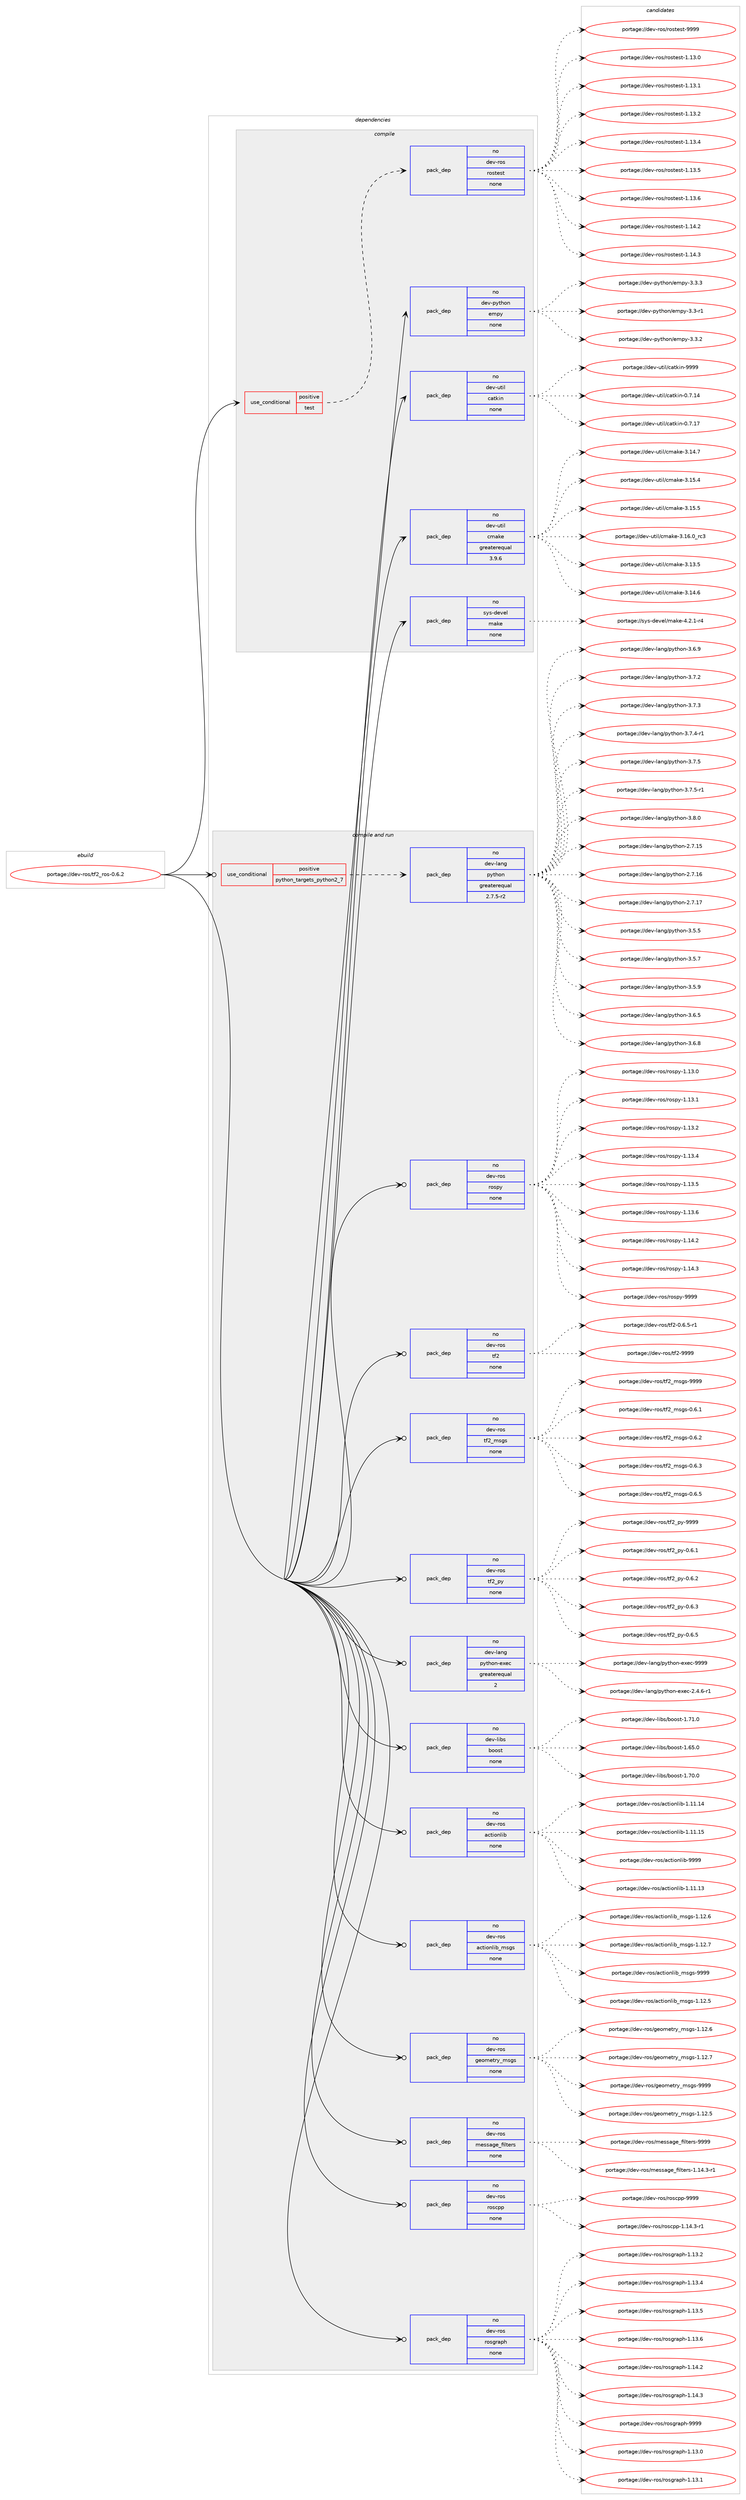 digraph prolog {

# *************
# Graph options
# *************

newrank=true;
concentrate=true;
compound=true;
graph [rankdir=LR,fontname=Helvetica,fontsize=10,ranksep=1.5];#, ranksep=2.5, nodesep=0.2];
edge  [arrowhead=vee];
node  [fontname=Helvetica,fontsize=10];

# **********
# The ebuild
# **********

subgraph cluster_leftcol {
color=gray;
rank=same;
label=<<i>ebuild</i>>;
id [label="portage://dev-ros/tf2_ros-0.6.2", color=red, width=4, href="../dev-ros/tf2_ros-0.6.2.svg"];
}

# ****************
# The dependencies
# ****************

subgraph cluster_midcol {
color=gray;
label=<<i>dependencies</i>>;
subgraph cluster_compile {
fillcolor="#eeeeee";
style=filled;
label=<<i>compile</i>>;
subgraph cond45586 {
dependency206369 [label=<<TABLE BORDER="0" CELLBORDER="1" CELLSPACING="0" CELLPADDING="4"><TR><TD ROWSPAN="3" CELLPADDING="10">use_conditional</TD></TR><TR><TD>positive</TD></TR><TR><TD>test</TD></TR></TABLE>>, shape=none, color=red];
subgraph pack157355 {
dependency206370 [label=<<TABLE BORDER="0" CELLBORDER="1" CELLSPACING="0" CELLPADDING="4" WIDTH="220"><TR><TD ROWSPAN="6" CELLPADDING="30">pack_dep</TD></TR><TR><TD WIDTH="110">no</TD></TR><TR><TD>dev-ros</TD></TR><TR><TD>rostest</TD></TR><TR><TD>none</TD></TR><TR><TD></TD></TR></TABLE>>, shape=none, color=blue];
}
dependency206369:e -> dependency206370:w [weight=20,style="dashed",arrowhead="vee"];
}
id:e -> dependency206369:w [weight=20,style="solid",arrowhead="vee"];
subgraph pack157356 {
dependency206371 [label=<<TABLE BORDER="0" CELLBORDER="1" CELLSPACING="0" CELLPADDING="4" WIDTH="220"><TR><TD ROWSPAN="6" CELLPADDING="30">pack_dep</TD></TR><TR><TD WIDTH="110">no</TD></TR><TR><TD>dev-python</TD></TR><TR><TD>empy</TD></TR><TR><TD>none</TD></TR><TR><TD></TD></TR></TABLE>>, shape=none, color=blue];
}
id:e -> dependency206371:w [weight=20,style="solid",arrowhead="vee"];
subgraph pack157357 {
dependency206372 [label=<<TABLE BORDER="0" CELLBORDER="1" CELLSPACING="0" CELLPADDING="4" WIDTH="220"><TR><TD ROWSPAN="6" CELLPADDING="30">pack_dep</TD></TR><TR><TD WIDTH="110">no</TD></TR><TR><TD>dev-util</TD></TR><TR><TD>catkin</TD></TR><TR><TD>none</TD></TR><TR><TD></TD></TR></TABLE>>, shape=none, color=blue];
}
id:e -> dependency206372:w [weight=20,style="solid",arrowhead="vee"];
subgraph pack157358 {
dependency206373 [label=<<TABLE BORDER="0" CELLBORDER="1" CELLSPACING="0" CELLPADDING="4" WIDTH="220"><TR><TD ROWSPAN="6" CELLPADDING="30">pack_dep</TD></TR><TR><TD WIDTH="110">no</TD></TR><TR><TD>dev-util</TD></TR><TR><TD>cmake</TD></TR><TR><TD>greaterequal</TD></TR><TR><TD>3.9.6</TD></TR></TABLE>>, shape=none, color=blue];
}
id:e -> dependency206373:w [weight=20,style="solid",arrowhead="vee"];
subgraph pack157359 {
dependency206374 [label=<<TABLE BORDER="0" CELLBORDER="1" CELLSPACING="0" CELLPADDING="4" WIDTH="220"><TR><TD ROWSPAN="6" CELLPADDING="30">pack_dep</TD></TR><TR><TD WIDTH="110">no</TD></TR><TR><TD>sys-devel</TD></TR><TR><TD>make</TD></TR><TR><TD>none</TD></TR><TR><TD></TD></TR></TABLE>>, shape=none, color=blue];
}
id:e -> dependency206374:w [weight=20,style="solid",arrowhead="vee"];
}
subgraph cluster_compileandrun {
fillcolor="#eeeeee";
style=filled;
label=<<i>compile and run</i>>;
subgraph cond45587 {
dependency206375 [label=<<TABLE BORDER="0" CELLBORDER="1" CELLSPACING="0" CELLPADDING="4"><TR><TD ROWSPAN="3" CELLPADDING="10">use_conditional</TD></TR><TR><TD>positive</TD></TR><TR><TD>python_targets_python2_7</TD></TR></TABLE>>, shape=none, color=red];
subgraph pack157360 {
dependency206376 [label=<<TABLE BORDER="0" CELLBORDER="1" CELLSPACING="0" CELLPADDING="4" WIDTH="220"><TR><TD ROWSPAN="6" CELLPADDING="30">pack_dep</TD></TR><TR><TD WIDTH="110">no</TD></TR><TR><TD>dev-lang</TD></TR><TR><TD>python</TD></TR><TR><TD>greaterequal</TD></TR><TR><TD>2.7.5-r2</TD></TR></TABLE>>, shape=none, color=blue];
}
dependency206375:e -> dependency206376:w [weight=20,style="dashed",arrowhead="vee"];
}
id:e -> dependency206375:w [weight=20,style="solid",arrowhead="odotvee"];
subgraph pack157361 {
dependency206377 [label=<<TABLE BORDER="0" CELLBORDER="1" CELLSPACING="0" CELLPADDING="4" WIDTH="220"><TR><TD ROWSPAN="6" CELLPADDING="30">pack_dep</TD></TR><TR><TD WIDTH="110">no</TD></TR><TR><TD>dev-lang</TD></TR><TR><TD>python-exec</TD></TR><TR><TD>greaterequal</TD></TR><TR><TD>2</TD></TR></TABLE>>, shape=none, color=blue];
}
id:e -> dependency206377:w [weight=20,style="solid",arrowhead="odotvee"];
subgraph pack157362 {
dependency206378 [label=<<TABLE BORDER="0" CELLBORDER="1" CELLSPACING="0" CELLPADDING="4" WIDTH="220"><TR><TD ROWSPAN="6" CELLPADDING="30">pack_dep</TD></TR><TR><TD WIDTH="110">no</TD></TR><TR><TD>dev-libs</TD></TR><TR><TD>boost</TD></TR><TR><TD>none</TD></TR><TR><TD></TD></TR></TABLE>>, shape=none, color=blue];
}
id:e -> dependency206378:w [weight=20,style="solid",arrowhead="odotvee"];
subgraph pack157363 {
dependency206379 [label=<<TABLE BORDER="0" CELLBORDER="1" CELLSPACING="0" CELLPADDING="4" WIDTH="220"><TR><TD ROWSPAN="6" CELLPADDING="30">pack_dep</TD></TR><TR><TD WIDTH="110">no</TD></TR><TR><TD>dev-ros</TD></TR><TR><TD>actionlib</TD></TR><TR><TD>none</TD></TR><TR><TD></TD></TR></TABLE>>, shape=none, color=blue];
}
id:e -> dependency206379:w [weight=20,style="solid",arrowhead="odotvee"];
subgraph pack157364 {
dependency206380 [label=<<TABLE BORDER="0" CELLBORDER="1" CELLSPACING="0" CELLPADDING="4" WIDTH="220"><TR><TD ROWSPAN="6" CELLPADDING="30">pack_dep</TD></TR><TR><TD WIDTH="110">no</TD></TR><TR><TD>dev-ros</TD></TR><TR><TD>actionlib_msgs</TD></TR><TR><TD>none</TD></TR><TR><TD></TD></TR></TABLE>>, shape=none, color=blue];
}
id:e -> dependency206380:w [weight=20,style="solid",arrowhead="odotvee"];
subgraph pack157365 {
dependency206381 [label=<<TABLE BORDER="0" CELLBORDER="1" CELLSPACING="0" CELLPADDING="4" WIDTH="220"><TR><TD ROWSPAN="6" CELLPADDING="30">pack_dep</TD></TR><TR><TD WIDTH="110">no</TD></TR><TR><TD>dev-ros</TD></TR><TR><TD>geometry_msgs</TD></TR><TR><TD>none</TD></TR><TR><TD></TD></TR></TABLE>>, shape=none, color=blue];
}
id:e -> dependency206381:w [weight=20,style="solid",arrowhead="odotvee"];
subgraph pack157366 {
dependency206382 [label=<<TABLE BORDER="0" CELLBORDER="1" CELLSPACING="0" CELLPADDING="4" WIDTH="220"><TR><TD ROWSPAN="6" CELLPADDING="30">pack_dep</TD></TR><TR><TD WIDTH="110">no</TD></TR><TR><TD>dev-ros</TD></TR><TR><TD>message_filters</TD></TR><TR><TD>none</TD></TR><TR><TD></TD></TR></TABLE>>, shape=none, color=blue];
}
id:e -> dependency206382:w [weight=20,style="solid",arrowhead="odotvee"];
subgraph pack157367 {
dependency206383 [label=<<TABLE BORDER="0" CELLBORDER="1" CELLSPACING="0" CELLPADDING="4" WIDTH="220"><TR><TD ROWSPAN="6" CELLPADDING="30">pack_dep</TD></TR><TR><TD WIDTH="110">no</TD></TR><TR><TD>dev-ros</TD></TR><TR><TD>roscpp</TD></TR><TR><TD>none</TD></TR><TR><TD></TD></TR></TABLE>>, shape=none, color=blue];
}
id:e -> dependency206383:w [weight=20,style="solid",arrowhead="odotvee"];
subgraph pack157368 {
dependency206384 [label=<<TABLE BORDER="0" CELLBORDER="1" CELLSPACING="0" CELLPADDING="4" WIDTH="220"><TR><TD ROWSPAN="6" CELLPADDING="30">pack_dep</TD></TR><TR><TD WIDTH="110">no</TD></TR><TR><TD>dev-ros</TD></TR><TR><TD>rosgraph</TD></TR><TR><TD>none</TD></TR><TR><TD></TD></TR></TABLE>>, shape=none, color=blue];
}
id:e -> dependency206384:w [weight=20,style="solid",arrowhead="odotvee"];
subgraph pack157369 {
dependency206385 [label=<<TABLE BORDER="0" CELLBORDER="1" CELLSPACING="0" CELLPADDING="4" WIDTH="220"><TR><TD ROWSPAN="6" CELLPADDING="30">pack_dep</TD></TR><TR><TD WIDTH="110">no</TD></TR><TR><TD>dev-ros</TD></TR><TR><TD>rospy</TD></TR><TR><TD>none</TD></TR><TR><TD></TD></TR></TABLE>>, shape=none, color=blue];
}
id:e -> dependency206385:w [weight=20,style="solid",arrowhead="odotvee"];
subgraph pack157370 {
dependency206386 [label=<<TABLE BORDER="0" CELLBORDER="1" CELLSPACING="0" CELLPADDING="4" WIDTH="220"><TR><TD ROWSPAN="6" CELLPADDING="30">pack_dep</TD></TR><TR><TD WIDTH="110">no</TD></TR><TR><TD>dev-ros</TD></TR><TR><TD>tf2</TD></TR><TR><TD>none</TD></TR><TR><TD></TD></TR></TABLE>>, shape=none, color=blue];
}
id:e -> dependency206386:w [weight=20,style="solid",arrowhead="odotvee"];
subgraph pack157371 {
dependency206387 [label=<<TABLE BORDER="0" CELLBORDER="1" CELLSPACING="0" CELLPADDING="4" WIDTH="220"><TR><TD ROWSPAN="6" CELLPADDING="30">pack_dep</TD></TR><TR><TD WIDTH="110">no</TD></TR><TR><TD>dev-ros</TD></TR><TR><TD>tf2_msgs</TD></TR><TR><TD>none</TD></TR><TR><TD></TD></TR></TABLE>>, shape=none, color=blue];
}
id:e -> dependency206387:w [weight=20,style="solid",arrowhead="odotvee"];
subgraph pack157372 {
dependency206388 [label=<<TABLE BORDER="0" CELLBORDER="1" CELLSPACING="0" CELLPADDING="4" WIDTH="220"><TR><TD ROWSPAN="6" CELLPADDING="30">pack_dep</TD></TR><TR><TD WIDTH="110">no</TD></TR><TR><TD>dev-ros</TD></TR><TR><TD>tf2_py</TD></TR><TR><TD>none</TD></TR><TR><TD></TD></TR></TABLE>>, shape=none, color=blue];
}
id:e -> dependency206388:w [weight=20,style="solid",arrowhead="odotvee"];
}
subgraph cluster_run {
fillcolor="#eeeeee";
style=filled;
label=<<i>run</i>>;
}
}

# **************
# The candidates
# **************

subgraph cluster_choices {
rank=same;
color=gray;
label=<<i>candidates</i>>;

subgraph choice157355 {
color=black;
nodesep=1;
choiceportage100101118451141111154711411111511610111511645494649514648 [label="portage://dev-ros/rostest-1.13.0", color=red, width=4,href="../dev-ros/rostest-1.13.0.svg"];
choiceportage100101118451141111154711411111511610111511645494649514649 [label="portage://dev-ros/rostest-1.13.1", color=red, width=4,href="../dev-ros/rostest-1.13.1.svg"];
choiceportage100101118451141111154711411111511610111511645494649514650 [label="portage://dev-ros/rostest-1.13.2", color=red, width=4,href="../dev-ros/rostest-1.13.2.svg"];
choiceportage100101118451141111154711411111511610111511645494649514652 [label="portage://dev-ros/rostest-1.13.4", color=red, width=4,href="../dev-ros/rostest-1.13.4.svg"];
choiceportage100101118451141111154711411111511610111511645494649514653 [label="portage://dev-ros/rostest-1.13.5", color=red, width=4,href="../dev-ros/rostest-1.13.5.svg"];
choiceportage100101118451141111154711411111511610111511645494649514654 [label="portage://dev-ros/rostest-1.13.6", color=red, width=4,href="../dev-ros/rostest-1.13.6.svg"];
choiceportage100101118451141111154711411111511610111511645494649524650 [label="portage://dev-ros/rostest-1.14.2", color=red, width=4,href="../dev-ros/rostest-1.14.2.svg"];
choiceportage100101118451141111154711411111511610111511645494649524651 [label="portage://dev-ros/rostest-1.14.3", color=red, width=4,href="../dev-ros/rostest-1.14.3.svg"];
choiceportage10010111845114111115471141111151161011151164557575757 [label="portage://dev-ros/rostest-9999", color=red, width=4,href="../dev-ros/rostest-9999.svg"];
dependency206370:e -> choiceportage100101118451141111154711411111511610111511645494649514648:w [style=dotted,weight="100"];
dependency206370:e -> choiceportage100101118451141111154711411111511610111511645494649514649:w [style=dotted,weight="100"];
dependency206370:e -> choiceportage100101118451141111154711411111511610111511645494649514650:w [style=dotted,weight="100"];
dependency206370:e -> choiceportage100101118451141111154711411111511610111511645494649514652:w [style=dotted,weight="100"];
dependency206370:e -> choiceportage100101118451141111154711411111511610111511645494649514653:w [style=dotted,weight="100"];
dependency206370:e -> choiceportage100101118451141111154711411111511610111511645494649514654:w [style=dotted,weight="100"];
dependency206370:e -> choiceportage100101118451141111154711411111511610111511645494649524650:w [style=dotted,weight="100"];
dependency206370:e -> choiceportage100101118451141111154711411111511610111511645494649524651:w [style=dotted,weight="100"];
dependency206370:e -> choiceportage10010111845114111115471141111151161011151164557575757:w [style=dotted,weight="100"];
}
subgraph choice157356 {
color=black;
nodesep=1;
choiceportage1001011184511212111610411111047101109112121455146514511449 [label="portage://dev-python/empy-3.3-r1", color=red, width=4,href="../dev-python/empy-3.3-r1.svg"];
choiceportage1001011184511212111610411111047101109112121455146514650 [label="portage://dev-python/empy-3.3.2", color=red, width=4,href="../dev-python/empy-3.3.2.svg"];
choiceportage1001011184511212111610411111047101109112121455146514651 [label="portage://dev-python/empy-3.3.3", color=red, width=4,href="../dev-python/empy-3.3.3.svg"];
dependency206371:e -> choiceportage1001011184511212111610411111047101109112121455146514511449:w [style=dotted,weight="100"];
dependency206371:e -> choiceportage1001011184511212111610411111047101109112121455146514650:w [style=dotted,weight="100"];
dependency206371:e -> choiceportage1001011184511212111610411111047101109112121455146514651:w [style=dotted,weight="100"];
}
subgraph choice157357 {
color=black;
nodesep=1;
choiceportage1001011184511711610510847999711610710511045484655464952 [label="portage://dev-util/catkin-0.7.14", color=red, width=4,href="../dev-util/catkin-0.7.14.svg"];
choiceportage1001011184511711610510847999711610710511045484655464955 [label="portage://dev-util/catkin-0.7.17", color=red, width=4,href="../dev-util/catkin-0.7.17.svg"];
choiceportage100101118451171161051084799971161071051104557575757 [label="portage://dev-util/catkin-9999", color=red, width=4,href="../dev-util/catkin-9999.svg"];
dependency206372:e -> choiceportage1001011184511711610510847999711610710511045484655464952:w [style=dotted,weight="100"];
dependency206372:e -> choiceportage1001011184511711610510847999711610710511045484655464955:w [style=dotted,weight="100"];
dependency206372:e -> choiceportage100101118451171161051084799971161071051104557575757:w [style=dotted,weight="100"];
}
subgraph choice157358 {
color=black;
nodesep=1;
choiceportage1001011184511711610510847991099710710145514649514653 [label="portage://dev-util/cmake-3.13.5", color=red, width=4,href="../dev-util/cmake-3.13.5.svg"];
choiceportage1001011184511711610510847991099710710145514649524654 [label="portage://dev-util/cmake-3.14.6", color=red, width=4,href="../dev-util/cmake-3.14.6.svg"];
choiceportage1001011184511711610510847991099710710145514649524655 [label="portage://dev-util/cmake-3.14.7", color=red, width=4,href="../dev-util/cmake-3.14.7.svg"];
choiceportage1001011184511711610510847991099710710145514649534652 [label="portage://dev-util/cmake-3.15.4", color=red, width=4,href="../dev-util/cmake-3.15.4.svg"];
choiceportage1001011184511711610510847991099710710145514649534653 [label="portage://dev-util/cmake-3.15.5", color=red, width=4,href="../dev-util/cmake-3.15.5.svg"];
choiceportage1001011184511711610510847991099710710145514649544648951149951 [label="portage://dev-util/cmake-3.16.0_rc3", color=red, width=4,href="../dev-util/cmake-3.16.0_rc3.svg"];
dependency206373:e -> choiceportage1001011184511711610510847991099710710145514649514653:w [style=dotted,weight="100"];
dependency206373:e -> choiceportage1001011184511711610510847991099710710145514649524654:w [style=dotted,weight="100"];
dependency206373:e -> choiceportage1001011184511711610510847991099710710145514649524655:w [style=dotted,weight="100"];
dependency206373:e -> choiceportage1001011184511711610510847991099710710145514649534652:w [style=dotted,weight="100"];
dependency206373:e -> choiceportage1001011184511711610510847991099710710145514649534653:w [style=dotted,weight="100"];
dependency206373:e -> choiceportage1001011184511711610510847991099710710145514649544648951149951:w [style=dotted,weight="100"];
}
subgraph choice157359 {
color=black;
nodesep=1;
choiceportage1151211154510010111810110847109971071014552465046494511452 [label="portage://sys-devel/make-4.2.1-r4", color=red, width=4,href="../sys-devel/make-4.2.1-r4.svg"];
dependency206374:e -> choiceportage1151211154510010111810110847109971071014552465046494511452:w [style=dotted,weight="100"];
}
subgraph choice157360 {
color=black;
nodesep=1;
choiceportage10010111845108971101034711212111610411111045504655464953 [label="portage://dev-lang/python-2.7.15", color=red, width=4,href="../dev-lang/python-2.7.15.svg"];
choiceportage10010111845108971101034711212111610411111045504655464954 [label="portage://dev-lang/python-2.7.16", color=red, width=4,href="../dev-lang/python-2.7.16.svg"];
choiceportage10010111845108971101034711212111610411111045504655464955 [label="portage://dev-lang/python-2.7.17", color=red, width=4,href="../dev-lang/python-2.7.17.svg"];
choiceportage100101118451089711010347112121116104111110455146534653 [label="portage://dev-lang/python-3.5.5", color=red, width=4,href="../dev-lang/python-3.5.5.svg"];
choiceportage100101118451089711010347112121116104111110455146534655 [label="portage://dev-lang/python-3.5.7", color=red, width=4,href="../dev-lang/python-3.5.7.svg"];
choiceportage100101118451089711010347112121116104111110455146534657 [label="portage://dev-lang/python-3.5.9", color=red, width=4,href="../dev-lang/python-3.5.9.svg"];
choiceportage100101118451089711010347112121116104111110455146544653 [label="portage://dev-lang/python-3.6.5", color=red, width=4,href="../dev-lang/python-3.6.5.svg"];
choiceportage100101118451089711010347112121116104111110455146544656 [label="portage://dev-lang/python-3.6.8", color=red, width=4,href="../dev-lang/python-3.6.8.svg"];
choiceportage100101118451089711010347112121116104111110455146544657 [label="portage://dev-lang/python-3.6.9", color=red, width=4,href="../dev-lang/python-3.6.9.svg"];
choiceportage100101118451089711010347112121116104111110455146554650 [label="portage://dev-lang/python-3.7.2", color=red, width=4,href="../dev-lang/python-3.7.2.svg"];
choiceportage100101118451089711010347112121116104111110455146554651 [label="portage://dev-lang/python-3.7.3", color=red, width=4,href="../dev-lang/python-3.7.3.svg"];
choiceportage1001011184510897110103471121211161041111104551465546524511449 [label="portage://dev-lang/python-3.7.4-r1", color=red, width=4,href="../dev-lang/python-3.7.4-r1.svg"];
choiceportage100101118451089711010347112121116104111110455146554653 [label="portage://dev-lang/python-3.7.5", color=red, width=4,href="../dev-lang/python-3.7.5.svg"];
choiceportage1001011184510897110103471121211161041111104551465546534511449 [label="portage://dev-lang/python-3.7.5-r1", color=red, width=4,href="../dev-lang/python-3.7.5-r1.svg"];
choiceportage100101118451089711010347112121116104111110455146564648 [label="portage://dev-lang/python-3.8.0", color=red, width=4,href="../dev-lang/python-3.8.0.svg"];
dependency206376:e -> choiceportage10010111845108971101034711212111610411111045504655464953:w [style=dotted,weight="100"];
dependency206376:e -> choiceportage10010111845108971101034711212111610411111045504655464954:w [style=dotted,weight="100"];
dependency206376:e -> choiceportage10010111845108971101034711212111610411111045504655464955:w [style=dotted,weight="100"];
dependency206376:e -> choiceportage100101118451089711010347112121116104111110455146534653:w [style=dotted,weight="100"];
dependency206376:e -> choiceportage100101118451089711010347112121116104111110455146534655:w [style=dotted,weight="100"];
dependency206376:e -> choiceportage100101118451089711010347112121116104111110455146534657:w [style=dotted,weight="100"];
dependency206376:e -> choiceportage100101118451089711010347112121116104111110455146544653:w [style=dotted,weight="100"];
dependency206376:e -> choiceportage100101118451089711010347112121116104111110455146544656:w [style=dotted,weight="100"];
dependency206376:e -> choiceportage100101118451089711010347112121116104111110455146544657:w [style=dotted,weight="100"];
dependency206376:e -> choiceportage100101118451089711010347112121116104111110455146554650:w [style=dotted,weight="100"];
dependency206376:e -> choiceportage100101118451089711010347112121116104111110455146554651:w [style=dotted,weight="100"];
dependency206376:e -> choiceportage1001011184510897110103471121211161041111104551465546524511449:w [style=dotted,weight="100"];
dependency206376:e -> choiceportage100101118451089711010347112121116104111110455146554653:w [style=dotted,weight="100"];
dependency206376:e -> choiceportage1001011184510897110103471121211161041111104551465546534511449:w [style=dotted,weight="100"];
dependency206376:e -> choiceportage100101118451089711010347112121116104111110455146564648:w [style=dotted,weight="100"];
}
subgraph choice157361 {
color=black;
nodesep=1;
choiceportage10010111845108971101034711212111610411111045101120101994550465246544511449 [label="portage://dev-lang/python-exec-2.4.6-r1", color=red, width=4,href="../dev-lang/python-exec-2.4.6-r1.svg"];
choiceportage10010111845108971101034711212111610411111045101120101994557575757 [label="portage://dev-lang/python-exec-9999", color=red, width=4,href="../dev-lang/python-exec-9999.svg"];
dependency206377:e -> choiceportage10010111845108971101034711212111610411111045101120101994550465246544511449:w [style=dotted,weight="100"];
dependency206377:e -> choiceportage10010111845108971101034711212111610411111045101120101994557575757:w [style=dotted,weight="100"];
}
subgraph choice157362 {
color=black;
nodesep=1;
choiceportage1001011184510810598115479811111111511645494654534648 [label="portage://dev-libs/boost-1.65.0", color=red, width=4,href="../dev-libs/boost-1.65.0.svg"];
choiceportage1001011184510810598115479811111111511645494655484648 [label="portage://dev-libs/boost-1.70.0", color=red, width=4,href="../dev-libs/boost-1.70.0.svg"];
choiceportage1001011184510810598115479811111111511645494655494648 [label="portage://dev-libs/boost-1.71.0", color=red, width=4,href="../dev-libs/boost-1.71.0.svg"];
dependency206378:e -> choiceportage1001011184510810598115479811111111511645494654534648:w [style=dotted,weight="100"];
dependency206378:e -> choiceportage1001011184510810598115479811111111511645494655484648:w [style=dotted,weight="100"];
dependency206378:e -> choiceportage1001011184510810598115479811111111511645494655494648:w [style=dotted,weight="100"];
}
subgraph choice157363 {
color=black;
nodesep=1;
choiceportage10010111845114111115479799116105111110108105984549464949464951 [label="portage://dev-ros/actionlib-1.11.13", color=red, width=4,href="../dev-ros/actionlib-1.11.13.svg"];
choiceportage10010111845114111115479799116105111110108105984549464949464952 [label="portage://dev-ros/actionlib-1.11.14", color=red, width=4,href="../dev-ros/actionlib-1.11.14.svg"];
choiceportage10010111845114111115479799116105111110108105984549464949464953 [label="portage://dev-ros/actionlib-1.11.15", color=red, width=4,href="../dev-ros/actionlib-1.11.15.svg"];
choiceportage10010111845114111115479799116105111110108105984557575757 [label="portage://dev-ros/actionlib-9999", color=red, width=4,href="../dev-ros/actionlib-9999.svg"];
dependency206379:e -> choiceportage10010111845114111115479799116105111110108105984549464949464951:w [style=dotted,weight="100"];
dependency206379:e -> choiceportage10010111845114111115479799116105111110108105984549464949464952:w [style=dotted,weight="100"];
dependency206379:e -> choiceportage10010111845114111115479799116105111110108105984549464949464953:w [style=dotted,weight="100"];
dependency206379:e -> choiceportage10010111845114111115479799116105111110108105984557575757:w [style=dotted,weight="100"];
}
subgraph choice157364 {
color=black;
nodesep=1;
choiceportage10010111845114111115479799116105111110108105989510911510311545494649504653 [label="portage://dev-ros/actionlib_msgs-1.12.5", color=red, width=4,href="../dev-ros/actionlib_msgs-1.12.5.svg"];
choiceportage10010111845114111115479799116105111110108105989510911510311545494649504654 [label="portage://dev-ros/actionlib_msgs-1.12.6", color=red, width=4,href="../dev-ros/actionlib_msgs-1.12.6.svg"];
choiceportage10010111845114111115479799116105111110108105989510911510311545494649504655 [label="portage://dev-ros/actionlib_msgs-1.12.7", color=red, width=4,href="../dev-ros/actionlib_msgs-1.12.7.svg"];
choiceportage1001011184511411111547979911610511111010810598951091151031154557575757 [label="portage://dev-ros/actionlib_msgs-9999", color=red, width=4,href="../dev-ros/actionlib_msgs-9999.svg"];
dependency206380:e -> choiceportage10010111845114111115479799116105111110108105989510911510311545494649504653:w [style=dotted,weight="100"];
dependency206380:e -> choiceportage10010111845114111115479799116105111110108105989510911510311545494649504654:w [style=dotted,weight="100"];
dependency206380:e -> choiceportage10010111845114111115479799116105111110108105989510911510311545494649504655:w [style=dotted,weight="100"];
dependency206380:e -> choiceportage1001011184511411111547979911610511111010810598951091151031154557575757:w [style=dotted,weight="100"];
}
subgraph choice157365 {
color=black;
nodesep=1;
choiceportage10010111845114111115471031011111091011161141219510911510311545494649504653 [label="portage://dev-ros/geometry_msgs-1.12.5", color=red, width=4,href="../dev-ros/geometry_msgs-1.12.5.svg"];
choiceportage10010111845114111115471031011111091011161141219510911510311545494649504654 [label="portage://dev-ros/geometry_msgs-1.12.6", color=red, width=4,href="../dev-ros/geometry_msgs-1.12.6.svg"];
choiceportage10010111845114111115471031011111091011161141219510911510311545494649504655 [label="portage://dev-ros/geometry_msgs-1.12.7", color=red, width=4,href="../dev-ros/geometry_msgs-1.12.7.svg"];
choiceportage1001011184511411111547103101111109101116114121951091151031154557575757 [label="portage://dev-ros/geometry_msgs-9999", color=red, width=4,href="../dev-ros/geometry_msgs-9999.svg"];
dependency206381:e -> choiceportage10010111845114111115471031011111091011161141219510911510311545494649504653:w [style=dotted,weight="100"];
dependency206381:e -> choiceportage10010111845114111115471031011111091011161141219510911510311545494649504654:w [style=dotted,weight="100"];
dependency206381:e -> choiceportage10010111845114111115471031011111091011161141219510911510311545494649504655:w [style=dotted,weight="100"];
dependency206381:e -> choiceportage1001011184511411111547103101111109101116114121951091151031154557575757:w [style=dotted,weight="100"];
}
subgraph choice157366 {
color=black;
nodesep=1;
choiceportage10010111845114111115471091011151159710310195102105108116101114115454946495246514511449 [label="portage://dev-ros/message_filters-1.14.3-r1", color=red, width=4,href="../dev-ros/message_filters-1.14.3-r1.svg"];
choiceportage100101118451141111154710910111511597103101951021051081161011141154557575757 [label="portage://dev-ros/message_filters-9999", color=red, width=4,href="../dev-ros/message_filters-9999.svg"];
dependency206382:e -> choiceportage10010111845114111115471091011151159710310195102105108116101114115454946495246514511449:w [style=dotted,weight="100"];
dependency206382:e -> choiceportage100101118451141111154710910111511597103101951021051081161011141154557575757:w [style=dotted,weight="100"];
}
subgraph choice157367 {
color=black;
nodesep=1;
choiceportage100101118451141111154711411111599112112454946495246514511449 [label="portage://dev-ros/roscpp-1.14.3-r1", color=red, width=4,href="../dev-ros/roscpp-1.14.3-r1.svg"];
choiceportage1001011184511411111547114111115991121124557575757 [label="portage://dev-ros/roscpp-9999", color=red, width=4,href="../dev-ros/roscpp-9999.svg"];
dependency206383:e -> choiceportage100101118451141111154711411111599112112454946495246514511449:w [style=dotted,weight="100"];
dependency206383:e -> choiceportage1001011184511411111547114111115991121124557575757:w [style=dotted,weight="100"];
}
subgraph choice157368 {
color=black;
nodesep=1;
choiceportage10010111845114111115471141111151031149711210445494649514648 [label="portage://dev-ros/rosgraph-1.13.0", color=red, width=4,href="../dev-ros/rosgraph-1.13.0.svg"];
choiceportage10010111845114111115471141111151031149711210445494649514649 [label="portage://dev-ros/rosgraph-1.13.1", color=red, width=4,href="../dev-ros/rosgraph-1.13.1.svg"];
choiceportage10010111845114111115471141111151031149711210445494649514650 [label="portage://dev-ros/rosgraph-1.13.2", color=red, width=4,href="../dev-ros/rosgraph-1.13.2.svg"];
choiceportage10010111845114111115471141111151031149711210445494649514652 [label="portage://dev-ros/rosgraph-1.13.4", color=red, width=4,href="../dev-ros/rosgraph-1.13.4.svg"];
choiceportage10010111845114111115471141111151031149711210445494649514653 [label="portage://dev-ros/rosgraph-1.13.5", color=red, width=4,href="../dev-ros/rosgraph-1.13.5.svg"];
choiceportage10010111845114111115471141111151031149711210445494649514654 [label="portage://dev-ros/rosgraph-1.13.6", color=red, width=4,href="../dev-ros/rosgraph-1.13.6.svg"];
choiceportage10010111845114111115471141111151031149711210445494649524650 [label="portage://dev-ros/rosgraph-1.14.2", color=red, width=4,href="../dev-ros/rosgraph-1.14.2.svg"];
choiceportage10010111845114111115471141111151031149711210445494649524651 [label="portage://dev-ros/rosgraph-1.14.3", color=red, width=4,href="../dev-ros/rosgraph-1.14.3.svg"];
choiceportage1001011184511411111547114111115103114971121044557575757 [label="portage://dev-ros/rosgraph-9999", color=red, width=4,href="../dev-ros/rosgraph-9999.svg"];
dependency206384:e -> choiceportage10010111845114111115471141111151031149711210445494649514648:w [style=dotted,weight="100"];
dependency206384:e -> choiceportage10010111845114111115471141111151031149711210445494649514649:w [style=dotted,weight="100"];
dependency206384:e -> choiceportage10010111845114111115471141111151031149711210445494649514650:w [style=dotted,weight="100"];
dependency206384:e -> choiceportage10010111845114111115471141111151031149711210445494649514652:w [style=dotted,weight="100"];
dependency206384:e -> choiceportage10010111845114111115471141111151031149711210445494649514653:w [style=dotted,weight="100"];
dependency206384:e -> choiceportage10010111845114111115471141111151031149711210445494649514654:w [style=dotted,weight="100"];
dependency206384:e -> choiceportage10010111845114111115471141111151031149711210445494649524650:w [style=dotted,weight="100"];
dependency206384:e -> choiceportage10010111845114111115471141111151031149711210445494649524651:w [style=dotted,weight="100"];
dependency206384:e -> choiceportage1001011184511411111547114111115103114971121044557575757:w [style=dotted,weight="100"];
}
subgraph choice157369 {
color=black;
nodesep=1;
choiceportage100101118451141111154711411111511212145494649514648 [label="portage://dev-ros/rospy-1.13.0", color=red, width=4,href="../dev-ros/rospy-1.13.0.svg"];
choiceportage100101118451141111154711411111511212145494649514649 [label="portage://dev-ros/rospy-1.13.1", color=red, width=4,href="../dev-ros/rospy-1.13.1.svg"];
choiceportage100101118451141111154711411111511212145494649514650 [label="portage://dev-ros/rospy-1.13.2", color=red, width=4,href="../dev-ros/rospy-1.13.2.svg"];
choiceportage100101118451141111154711411111511212145494649514652 [label="portage://dev-ros/rospy-1.13.4", color=red, width=4,href="../dev-ros/rospy-1.13.4.svg"];
choiceportage100101118451141111154711411111511212145494649514653 [label="portage://dev-ros/rospy-1.13.5", color=red, width=4,href="../dev-ros/rospy-1.13.5.svg"];
choiceportage100101118451141111154711411111511212145494649514654 [label="portage://dev-ros/rospy-1.13.6", color=red, width=4,href="../dev-ros/rospy-1.13.6.svg"];
choiceportage100101118451141111154711411111511212145494649524650 [label="portage://dev-ros/rospy-1.14.2", color=red, width=4,href="../dev-ros/rospy-1.14.2.svg"];
choiceportage100101118451141111154711411111511212145494649524651 [label="portage://dev-ros/rospy-1.14.3", color=red, width=4,href="../dev-ros/rospy-1.14.3.svg"];
choiceportage10010111845114111115471141111151121214557575757 [label="portage://dev-ros/rospy-9999", color=red, width=4,href="../dev-ros/rospy-9999.svg"];
dependency206385:e -> choiceportage100101118451141111154711411111511212145494649514648:w [style=dotted,weight="100"];
dependency206385:e -> choiceportage100101118451141111154711411111511212145494649514649:w [style=dotted,weight="100"];
dependency206385:e -> choiceportage100101118451141111154711411111511212145494649514650:w [style=dotted,weight="100"];
dependency206385:e -> choiceportage100101118451141111154711411111511212145494649514652:w [style=dotted,weight="100"];
dependency206385:e -> choiceportage100101118451141111154711411111511212145494649514653:w [style=dotted,weight="100"];
dependency206385:e -> choiceportage100101118451141111154711411111511212145494649514654:w [style=dotted,weight="100"];
dependency206385:e -> choiceportage100101118451141111154711411111511212145494649524650:w [style=dotted,weight="100"];
dependency206385:e -> choiceportage100101118451141111154711411111511212145494649524651:w [style=dotted,weight="100"];
dependency206385:e -> choiceportage10010111845114111115471141111151121214557575757:w [style=dotted,weight="100"];
}
subgraph choice157370 {
color=black;
nodesep=1;
choiceportage1001011184511411111547116102504548465446534511449 [label="portage://dev-ros/tf2-0.6.5-r1", color=red, width=4,href="../dev-ros/tf2-0.6.5-r1.svg"];
choiceportage1001011184511411111547116102504557575757 [label="portage://dev-ros/tf2-9999", color=red, width=4,href="../dev-ros/tf2-9999.svg"];
dependency206386:e -> choiceportage1001011184511411111547116102504548465446534511449:w [style=dotted,weight="100"];
dependency206386:e -> choiceportage1001011184511411111547116102504557575757:w [style=dotted,weight="100"];
}
subgraph choice157371 {
color=black;
nodesep=1;
choiceportage10010111845114111115471161025095109115103115454846544649 [label="portage://dev-ros/tf2_msgs-0.6.1", color=red, width=4,href="../dev-ros/tf2_msgs-0.6.1.svg"];
choiceportage10010111845114111115471161025095109115103115454846544650 [label="portage://dev-ros/tf2_msgs-0.6.2", color=red, width=4,href="../dev-ros/tf2_msgs-0.6.2.svg"];
choiceportage10010111845114111115471161025095109115103115454846544651 [label="portage://dev-ros/tf2_msgs-0.6.3", color=red, width=4,href="../dev-ros/tf2_msgs-0.6.3.svg"];
choiceportage10010111845114111115471161025095109115103115454846544653 [label="portage://dev-ros/tf2_msgs-0.6.5", color=red, width=4,href="../dev-ros/tf2_msgs-0.6.5.svg"];
choiceportage100101118451141111154711610250951091151031154557575757 [label="portage://dev-ros/tf2_msgs-9999", color=red, width=4,href="../dev-ros/tf2_msgs-9999.svg"];
dependency206387:e -> choiceportage10010111845114111115471161025095109115103115454846544649:w [style=dotted,weight="100"];
dependency206387:e -> choiceportage10010111845114111115471161025095109115103115454846544650:w [style=dotted,weight="100"];
dependency206387:e -> choiceportage10010111845114111115471161025095109115103115454846544651:w [style=dotted,weight="100"];
dependency206387:e -> choiceportage10010111845114111115471161025095109115103115454846544653:w [style=dotted,weight="100"];
dependency206387:e -> choiceportage100101118451141111154711610250951091151031154557575757:w [style=dotted,weight="100"];
}
subgraph choice157372 {
color=black;
nodesep=1;
choiceportage10010111845114111115471161025095112121454846544649 [label="portage://dev-ros/tf2_py-0.6.1", color=red, width=4,href="../dev-ros/tf2_py-0.6.1.svg"];
choiceportage10010111845114111115471161025095112121454846544650 [label="portage://dev-ros/tf2_py-0.6.2", color=red, width=4,href="../dev-ros/tf2_py-0.6.2.svg"];
choiceportage10010111845114111115471161025095112121454846544651 [label="portage://dev-ros/tf2_py-0.6.3", color=red, width=4,href="../dev-ros/tf2_py-0.6.3.svg"];
choiceportage10010111845114111115471161025095112121454846544653 [label="portage://dev-ros/tf2_py-0.6.5", color=red, width=4,href="../dev-ros/tf2_py-0.6.5.svg"];
choiceportage100101118451141111154711610250951121214557575757 [label="portage://dev-ros/tf2_py-9999", color=red, width=4,href="../dev-ros/tf2_py-9999.svg"];
dependency206388:e -> choiceportage10010111845114111115471161025095112121454846544649:w [style=dotted,weight="100"];
dependency206388:e -> choiceportage10010111845114111115471161025095112121454846544650:w [style=dotted,weight="100"];
dependency206388:e -> choiceportage10010111845114111115471161025095112121454846544651:w [style=dotted,weight="100"];
dependency206388:e -> choiceportage10010111845114111115471161025095112121454846544653:w [style=dotted,weight="100"];
dependency206388:e -> choiceportage100101118451141111154711610250951121214557575757:w [style=dotted,weight="100"];
}
}

}
